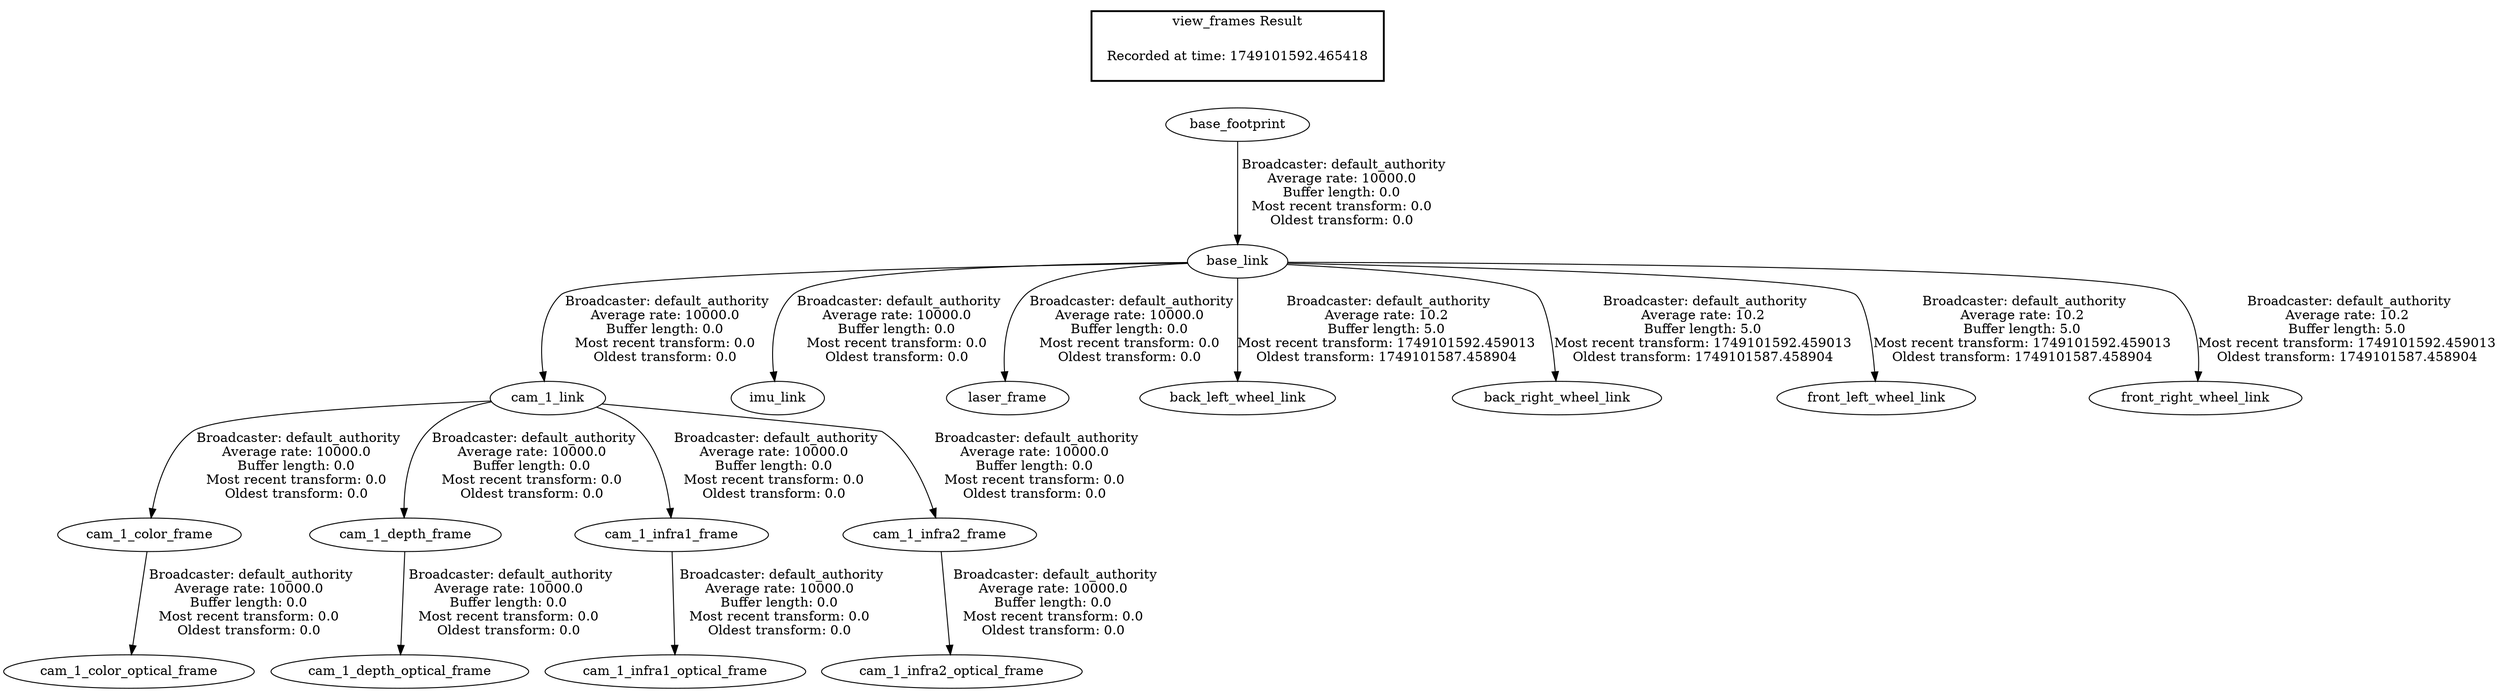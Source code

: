 digraph G {
"base_footprint" -> "base_link"[label=" Broadcaster: default_authority\nAverage rate: 10000.0\nBuffer length: 0.0\nMost recent transform: 0.0\nOldest transform: 0.0\n"];
"cam_1_link" -> "cam_1_color_frame"[label=" Broadcaster: default_authority\nAverage rate: 10000.0\nBuffer length: 0.0\nMost recent transform: 0.0\nOldest transform: 0.0\n"];
"base_link" -> "cam_1_link"[label=" Broadcaster: default_authority\nAverage rate: 10000.0\nBuffer length: 0.0\nMost recent transform: 0.0\nOldest transform: 0.0\n"];
"cam_1_color_frame" -> "cam_1_color_optical_frame"[label=" Broadcaster: default_authority\nAverage rate: 10000.0\nBuffer length: 0.0\nMost recent transform: 0.0\nOldest transform: 0.0\n"];
"cam_1_link" -> "cam_1_depth_frame"[label=" Broadcaster: default_authority\nAverage rate: 10000.0\nBuffer length: 0.0\nMost recent transform: 0.0\nOldest transform: 0.0\n"];
"cam_1_depth_frame" -> "cam_1_depth_optical_frame"[label=" Broadcaster: default_authority\nAverage rate: 10000.0\nBuffer length: 0.0\nMost recent transform: 0.0\nOldest transform: 0.0\n"];
"cam_1_link" -> "cam_1_infra1_frame"[label=" Broadcaster: default_authority\nAverage rate: 10000.0\nBuffer length: 0.0\nMost recent transform: 0.0\nOldest transform: 0.0\n"];
"cam_1_infra1_frame" -> "cam_1_infra1_optical_frame"[label=" Broadcaster: default_authority\nAverage rate: 10000.0\nBuffer length: 0.0\nMost recent transform: 0.0\nOldest transform: 0.0\n"];
"cam_1_link" -> "cam_1_infra2_frame"[label=" Broadcaster: default_authority\nAverage rate: 10000.0\nBuffer length: 0.0\nMost recent transform: 0.0\nOldest transform: 0.0\n"];
"cam_1_infra2_frame" -> "cam_1_infra2_optical_frame"[label=" Broadcaster: default_authority\nAverage rate: 10000.0\nBuffer length: 0.0\nMost recent transform: 0.0\nOldest transform: 0.0\n"];
"base_link" -> "imu_link"[label=" Broadcaster: default_authority\nAverage rate: 10000.0\nBuffer length: 0.0\nMost recent transform: 0.0\nOldest transform: 0.0\n"];
"base_link" -> "laser_frame"[label=" Broadcaster: default_authority\nAverage rate: 10000.0\nBuffer length: 0.0\nMost recent transform: 0.0\nOldest transform: 0.0\n"];
"base_link" -> "back_left_wheel_link"[label=" Broadcaster: default_authority\nAverage rate: 10.2\nBuffer length: 5.0\nMost recent transform: 1749101592.459013\nOldest transform: 1749101587.458904\n"];
"base_link" -> "back_right_wheel_link"[label=" Broadcaster: default_authority\nAverage rate: 10.2\nBuffer length: 5.0\nMost recent transform: 1749101592.459013\nOldest transform: 1749101587.458904\n"];
"base_link" -> "front_left_wheel_link"[label=" Broadcaster: default_authority\nAverage rate: 10.2\nBuffer length: 5.0\nMost recent transform: 1749101592.459013\nOldest transform: 1749101587.458904\n"];
"base_link" -> "front_right_wheel_link"[label=" Broadcaster: default_authority\nAverage rate: 10.2\nBuffer length: 5.0\nMost recent transform: 1749101592.459013\nOldest transform: 1749101587.458904\n"];
edge [style=invis];
 subgraph cluster_legend { style=bold; color=black; label ="view_frames Result";
"Recorded at time: 1749101592.465418"[ shape=plaintext ] ;
}->"base_footprint";
}